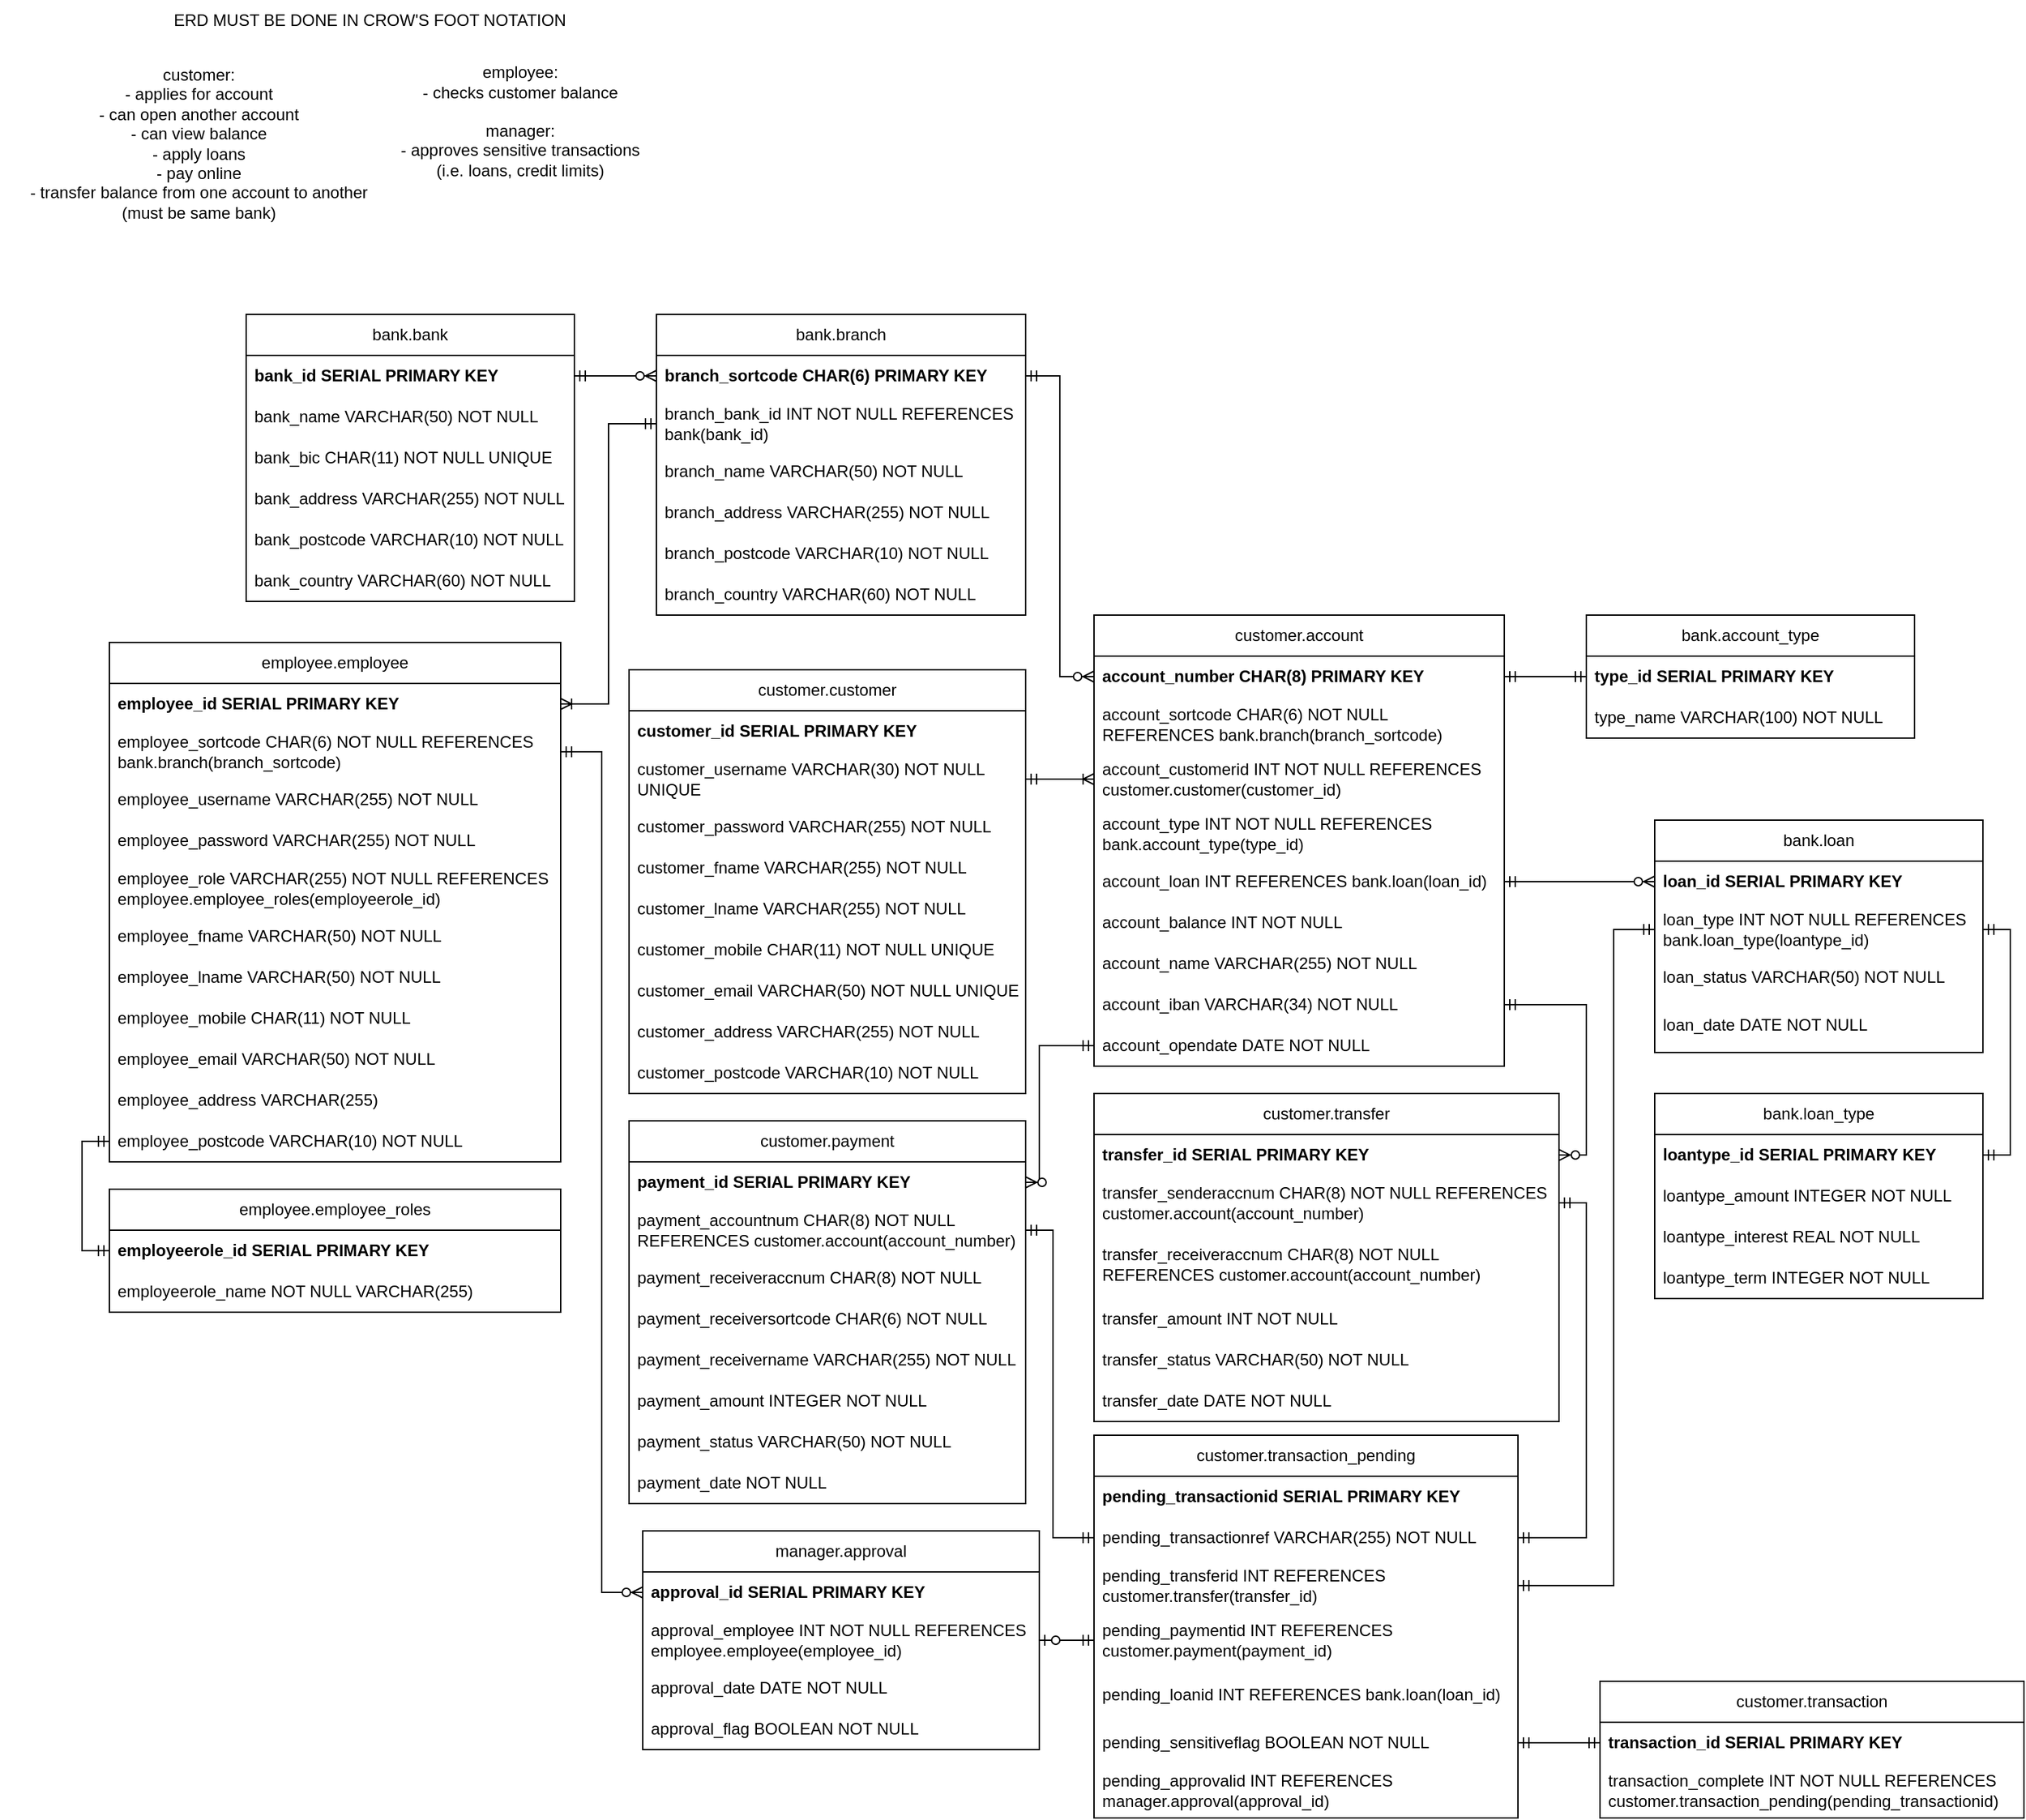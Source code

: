 <mxfile version="20.8.9" type="device"><diagram id="Oj3hPxWZJs3vTGlbXbJK" name="Page-1"><mxGraphModel dx="4198" dy="1476" grid="1" gridSize="10" guides="1" tooltips="1" connect="1" arrows="1" fold="1" page="1" pageScale="1" pageWidth="850" pageHeight="1100" math="0" shadow="0"><root><mxCell id="0"/><mxCell id="1" parent="0"/><mxCell id="ecdamw1qYWnPbSWPvtGx-1" value="&lt;div&gt;customer:&lt;/div&gt;&lt;div&gt;- applies for account&lt;/div&gt;&lt;div&gt;- can open another account&lt;/div&gt;&lt;div&gt;- can view balance&lt;/div&gt;&lt;div&gt;- apply loans&lt;/div&gt;&lt;div&gt;- pay online&lt;/div&gt;&lt;div&gt;- transfer balance from one account to another &lt;br&gt;&lt;/div&gt;&lt;div&gt;(must be same bank)&lt;/div&gt;" style="text;html=1;align=center;verticalAlign=middle;resizable=0;points=[];autosize=1;strokeColor=none;fillColor=none;" parent="1" vertex="1"><mxGeometry x="-100" y="250" width="250" height="130" as="geometry"/></mxCell><mxCell id="ecdamw1qYWnPbSWPvtGx-3" value="&lt;div&gt;employee:&lt;/div&gt;&lt;div&gt;- checks customer balance&lt;/div&gt;" style="text;html=1;align=center;verticalAlign=middle;resizable=0;points=[];autosize=1;strokeColor=none;fillColor=none;" parent="1" vertex="1"><mxGeometry x="185" y="250" width="150" height="40" as="geometry"/></mxCell><mxCell id="ecdamw1qYWnPbSWPvtGx-4" value="&lt;div&gt;manager:&lt;/div&gt;&lt;div&gt;- approves sensitive transactions&lt;/div&gt;&lt;div&gt;(i.e. loans, credit limits)&lt;/div&gt;" style="text;html=1;align=center;verticalAlign=middle;resizable=0;points=[];autosize=1;strokeColor=none;fillColor=none;" parent="1" vertex="1"><mxGeometry x="170" y="290" width="180" height="60" as="geometry"/></mxCell><mxCell id="9mzBooM7btwcf6iDhHA1-5" value="&lt;div&gt;ERD MUST BE DONE IN CROW'S FOOT NOTATION&lt;/div&gt;" style="text;html=1;align=center;verticalAlign=middle;resizable=0;points=[];autosize=1;strokeColor=none;fillColor=none;" parent="1" vertex="1"><mxGeometry y="210" width="300" height="30" as="geometry"/></mxCell><mxCell id="9mzBooM7btwcf6iDhHA1-11" value="customer.customer" style="swimlane;fontStyle=0;childLayout=stackLayout;horizontal=1;startSize=30;horizontalStack=0;resizeParent=1;resizeParentMax=0;resizeLast=0;collapsible=1;marginBottom=0;whiteSpace=wrap;html=1;" parent="1" vertex="1"><mxGeometry x="340" y="700" width="290" height="310" as="geometry"/></mxCell><mxCell id="9mzBooM7btwcf6iDhHA1-26" value="customer_id SERIAL PRIMARY KEY" style="text;strokeColor=none;fillColor=none;align=left;verticalAlign=middle;spacingLeft=4;spacingRight=4;overflow=hidden;points=[[0,0.5],[1,0.5]];portConstraint=eastwest;rotatable=0;whiteSpace=wrap;html=1;fontStyle=1" parent="9mzBooM7btwcf6iDhHA1-11" vertex="1"><mxGeometry y="30" width="290" height="30" as="geometry"/></mxCell><mxCell id="9mzBooM7btwcf6iDhHA1-105" value="customer_username VARCHAR(30) NOT NULL UNIQUE" style="text;strokeColor=none;fillColor=none;align=left;verticalAlign=middle;spacingLeft=4;spacingRight=4;overflow=hidden;points=[[0,0.5],[1,0.5]];portConstraint=eastwest;rotatable=0;whiteSpace=wrap;html=1;" parent="9mzBooM7btwcf6iDhHA1-11" vertex="1"><mxGeometry y="60" width="290" height="40" as="geometry"/></mxCell><mxCell id="9mzBooM7btwcf6iDhHA1-106" value="customer_password VARCHAR(255) NOT NULL" style="text;strokeColor=none;fillColor=none;align=left;verticalAlign=middle;spacingLeft=4;spacingRight=4;overflow=hidden;points=[[0,0.5],[1,0.5]];portConstraint=eastwest;rotatable=0;whiteSpace=wrap;html=1;" parent="9mzBooM7btwcf6iDhHA1-11" vertex="1"><mxGeometry y="100" width="290" height="30" as="geometry"/></mxCell><mxCell id="9mzBooM7btwcf6iDhHA1-14" value="customer_fname VARCHAR(255) NOT NULL" style="text;strokeColor=none;fillColor=none;align=left;verticalAlign=middle;spacingLeft=4;spacingRight=4;overflow=hidden;points=[[0,0.5],[1,0.5]];portConstraint=eastwest;rotatable=0;whiteSpace=wrap;html=1;" parent="9mzBooM7btwcf6iDhHA1-11" vertex="1"><mxGeometry y="130" width="290" height="30" as="geometry"/></mxCell><mxCell id="9mzBooM7btwcf6iDhHA1-15" value="customer_lname VARCHAR(255) NOT NULL" style="text;strokeColor=none;fillColor=none;align=left;verticalAlign=middle;spacingLeft=4;spacingRight=4;overflow=hidden;points=[[0,0.5],[1,0.5]];portConstraint=eastwest;rotatable=0;whiteSpace=wrap;html=1;" parent="9mzBooM7btwcf6iDhHA1-11" vertex="1"><mxGeometry y="160" width="290" height="30" as="geometry"/></mxCell><mxCell id="9mzBooM7btwcf6iDhHA1-59" value="customer_mobile CHAR(11) NOT NULL UNIQUE" style="text;strokeColor=none;fillColor=none;align=left;verticalAlign=middle;spacingLeft=4;spacingRight=4;overflow=hidden;points=[[0,0.5],[1,0.5]];portConstraint=eastwest;rotatable=0;whiteSpace=wrap;html=1;" parent="9mzBooM7btwcf6iDhHA1-11" vertex="1"><mxGeometry y="190" width="290" height="30" as="geometry"/></mxCell><mxCell id="9mzBooM7btwcf6iDhHA1-60" value="customer_email VARCHAR(50) NOT NULL UNIQUE" style="text;strokeColor=none;fillColor=none;align=left;verticalAlign=middle;spacingLeft=4;spacingRight=4;overflow=hidden;points=[[0,0.5],[1,0.5]];portConstraint=eastwest;rotatable=0;whiteSpace=wrap;html=1;" parent="9mzBooM7btwcf6iDhHA1-11" vertex="1"><mxGeometry y="220" width="290" height="30" as="geometry"/></mxCell><mxCell id="9mzBooM7btwcf6iDhHA1-108" value="customer_address VARCHAR(255) NOT NULL" style="text;strokeColor=none;fillColor=none;align=left;verticalAlign=middle;spacingLeft=4;spacingRight=4;overflow=hidden;points=[[0,0.5],[1,0.5]];portConstraint=eastwest;rotatable=0;whiteSpace=wrap;html=1;" parent="9mzBooM7btwcf6iDhHA1-11" vertex="1"><mxGeometry y="250" width="290" height="30" as="geometry"/></mxCell><mxCell id="9mzBooM7btwcf6iDhHA1-46" value="customer_postcode VARCHAR(10) NOT NULL" style="text;strokeColor=none;fillColor=none;align=left;verticalAlign=middle;spacingLeft=4;spacingRight=4;overflow=hidden;points=[[0,0.5],[1,0.5]];portConstraint=eastwest;rotatable=0;whiteSpace=wrap;html=1;" parent="9mzBooM7btwcf6iDhHA1-11" vertex="1"><mxGeometry y="280" width="290" height="30" as="geometry"/></mxCell><mxCell id="9mzBooM7btwcf6iDhHA1-19" value="customer.account" style="swimlane;fontStyle=0;childLayout=stackLayout;horizontal=1;startSize=30;horizontalStack=0;resizeParent=1;resizeParentMax=0;resizeLast=0;collapsible=1;marginBottom=0;whiteSpace=wrap;html=1;" parent="1" vertex="1"><mxGeometry x="680" y="660" width="300" height="330" as="geometry"/></mxCell><mxCell id="9mzBooM7btwcf6iDhHA1-20" value="account_number CHAR(8) PRIMARY KEY" style="text;strokeColor=none;fillColor=none;align=left;verticalAlign=middle;spacingLeft=4;spacingRight=4;overflow=hidden;points=[[0,0.5],[1,0.5]];portConstraint=eastwest;rotatable=0;whiteSpace=wrap;html=1;fontStyle=1" parent="9mzBooM7btwcf6iDhHA1-19" vertex="1"><mxGeometry y="30" width="300" height="30" as="geometry"/></mxCell><mxCell id="9mzBooM7btwcf6iDhHA1-41" value="account_sortcode CHAR(6) NOT NULL REFERENCES bank.branch(branch_sortcode)" style="text;strokeColor=none;fillColor=none;align=left;verticalAlign=middle;spacingLeft=4;spacingRight=4;overflow=hidden;points=[[0,0.5],[1,0.5]];portConstraint=eastwest;rotatable=0;whiteSpace=wrap;html=1;" parent="9mzBooM7btwcf6iDhHA1-19" vertex="1"><mxGeometry y="60" width="300" height="40" as="geometry"/></mxCell><mxCell id="9mzBooM7btwcf6iDhHA1-21" value="account_customerid INT NOT NULL REFERENCES customer.customer(customer_id)" style="text;strokeColor=none;fillColor=none;align=left;verticalAlign=middle;spacingLeft=4;spacingRight=4;overflow=hidden;points=[[0,0.5],[1,0.5]];portConstraint=eastwest;rotatable=0;whiteSpace=wrap;html=1;" parent="9mzBooM7btwcf6iDhHA1-19" vertex="1"><mxGeometry y="100" width="300" height="40" as="geometry"/></mxCell><mxCell id="9mzBooM7btwcf6iDhHA1-28" value="account_type INT NOT NULL REFERENCES bank.account_type(type_id)" style="text;strokeColor=none;fillColor=none;align=left;verticalAlign=middle;spacingLeft=4;spacingRight=4;overflow=hidden;points=[[0,0.5],[1,0.5]];portConstraint=eastwest;rotatable=0;whiteSpace=wrap;html=1;" parent="9mzBooM7btwcf6iDhHA1-19" vertex="1"><mxGeometry y="140" width="300" height="40" as="geometry"/></mxCell><mxCell id="MuwLvPAhg__VrW6hDcEE-11" value="account_loan INT REFERENCES bank.loan(loan_id)" style="text;strokeColor=none;fillColor=none;align=left;verticalAlign=middle;spacingLeft=4;spacingRight=4;overflow=hidden;points=[[0,0.5],[1,0.5]];portConstraint=eastwest;rotatable=0;whiteSpace=wrap;html=1;" parent="9mzBooM7btwcf6iDhHA1-19" vertex="1"><mxGeometry y="180" width="300" height="30" as="geometry"/></mxCell><mxCell id="9mzBooM7btwcf6iDhHA1-22" value="account_balance INT NOT NULL" style="text;strokeColor=none;fillColor=none;align=left;verticalAlign=middle;spacingLeft=4;spacingRight=4;overflow=hidden;points=[[0,0.5],[1,0.5]];portConstraint=eastwest;rotatable=0;whiteSpace=wrap;html=1;" parent="9mzBooM7btwcf6iDhHA1-19" vertex="1"><mxGeometry y="210" width="300" height="30" as="geometry"/></mxCell><mxCell id="9mzBooM7btwcf6iDhHA1-27" value="account_name VARCHAR(255) NOT NULL" style="text;strokeColor=none;fillColor=none;align=left;verticalAlign=middle;spacingLeft=4;spacingRight=4;overflow=hidden;points=[[0,0.5],[1,0.5]];portConstraint=eastwest;rotatable=0;whiteSpace=wrap;html=1;" parent="9mzBooM7btwcf6iDhHA1-19" vertex="1"><mxGeometry y="240" width="300" height="30" as="geometry"/></mxCell><mxCell id="9mzBooM7btwcf6iDhHA1-39" value="account_iban VARCHAR(34) NOT NULL" style="text;strokeColor=none;fillColor=none;align=left;verticalAlign=middle;spacingLeft=4;spacingRight=4;overflow=hidden;points=[[0,0.5],[1,0.5]];portConstraint=eastwest;rotatable=0;whiteSpace=wrap;html=1;" parent="9mzBooM7btwcf6iDhHA1-19" vertex="1"><mxGeometry y="270" width="300" height="30" as="geometry"/></mxCell><mxCell id="9mzBooM7btwcf6iDhHA1-85" value="account_opendate DATE NOT NULL" style="text;strokeColor=none;fillColor=none;align=left;verticalAlign=middle;spacingLeft=4;spacingRight=4;overflow=hidden;points=[[0,0.5],[1,0.5]];portConstraint=eastwest;rotatable=0;whiteSpace=wrap;html=1;" parent="9mzBooM7btwcf6iDhHA1-19" vertex="1"><mxGeometry y="300" width="300" height="30" as="geometry"/></mxCell><mxCell id="9mzBooM7btwcf6iDhHA1-33" value="bank.loan_type" style="swimlane;fontStyle=0;childLayout=stackLayout;horizontal=1;startSize=30;horizontalStack=0;resizeParent=1;resizeParentMax=0;resizeLast=0;collapsible=1;marginBottom=0;whiteSpace=wrap;html=1;" parent="1" vertex="1"><mxGeometry x="1090" y="1010" width="240" height="150" as="geometry"/></mxCell><mxCell id="9mzBooM7btwcf6iDhHA1-34" value="&lt;b&gt;loantype_id SERIAL PRIMARY KEY&lt;br&gt;&lt;/b&gt;" style="text;strokeColor=none;fillColor=none;align=left;verticalAlign=middle;spacingLeft=4;spacingRight=4;overflow=hidden;points=[[0,0.5],[1,0.5]];portConstraint=eastwest;rotatable=0;whiteSpace=wrap;html=1;" parent="9mzBooM7btwcf6iDhHA1-33" vertex="1"><mxGeometry y="30" width="240" height="30" as="geometry"/></mxCell><mxCell id="9mzBooM7btwcf6iDhHA1-36" value="loantype_amount INTEGER NOT NULL" style="text;strokeColor=none;fillColor=none;align=left;verticalAlign=middle;spacingLeft=4;spacingRight=4;overflow=hidden;points=[[0,0.5],[1,0.5]];portConstraint=eastwest;rotatable=0;whiteSpace=wrap;html=1;" parent="9mzBooM7btwcf6iDhHA1-33" vertex="1"><mxGeometry y="60" width="240" height="30" as="geometry"/></mxCell><mxCell id="9mzBooM7btwcf6iDhHA1-37" value="loantype_interest REAL NOT NULL" style="text;strokeColor=none;fillColor=none;align=left;verticalAlign=middle;spacingLeft=4;spacingRight=4;overflow=hidden;points=[[0,0.5],[1,0.5]];portConstraint=eastwest;rotatable=0;whiteSpace=wrap;html=1;" parent="9mzBooM7btwcf6iDhHA1-33" vertex="1"><mxGeometry y="90" width="240" height="30" as="geometry"/></mxCell><mxCell id="9mzBooM7btwcf6iDhHA1-48" value="loantype_term INTEGER NOT NULL" style="text;strokeColor=none;fillColor=none;align=left;verticalAlign=middle;spacingLeft=4;spacingRight=4;overflow=hidden;points=[[0,0.5],[1,0.5]];portConstraint=eastwest;rotatable=0;whiteSpace=wrap;html=1;" parent="9mzBooM7btwcf6iDhHA1-33" vertex="1"><mxGeometry y="120" width="240" height="30" as="geometry"/></mxCell><mxCell id="9mzBooM7btwcf6iDhHA1-52" value="bank.branch" style="swimlane;fontStyle=0;childLayout=stackLayout;horizontal=1;startSize=30;horizontalStack=0;resizeParent=1;resizeParentMax=0;resizeLast=0;collapsible=1;marginBottom=0;whiteSpace=wrap;html=1;" parent="1" vertex="1"><mxGeometry x="360" y="440" width="270" height="220" as="geometry"/></mxCell><mxCell id="9mzBooM7btwcf6iDhHA1-56" value="branch_sortcode CHAR(6) PRIMARY KEY" style="text;strokeColor=none;fillColor=none;align=left;verticalAlign=middle;spacingLeft=4;spacingRight=4;overflow=hidden;points=[[0,0.5],[1,0.5]];portConstraint=eastwest;rotatable=0;whiteSpace=wrap;html=1;fontStyle=1" parent="9mzBooM7btwcf6iDhHA1-52" vertex="1"><mxGeometry y="30" width="270" height="30" as="geometry"/></mxCell><mxCell id="9mzBooM7btwcf6iDhHA1-67" value="branch_bank_id INT NOT NULL REFERENCES bank(bank_id)" style="text;strokeColor=none;fillColor=none;align=left;verticalAlign=middle;spacingLeft=4;spacingRight=4;overflow=hidden;points=[[0,0.5],[1,0.5]];portConstraint=eastwest;rotatable=0;whiteSpace=wrap;html=1;" parent="9mzBooM7btwcf6iDhHA1-52" vertex="1"><mxGeometry y="60" width="270" height="40" as="geometry"/></mxCell><mxCell id="9mzBooM7btwcf6iDhHA1-65" value="branch_name VARCHAR(50) NOT NULL" style="text;strokeColor=none;fillColor=none;align=left;verticalAlign=middle;spacingLeft=4;spacingRight=4;overflow=hidden;points=[[0,0.5],[1,0.5]];portConstraint=eastwest;rotatable=0;whiteSpace=wrap;html=1;" parent="9mzBooM7btwcf6iDhHA1-52" vertex="1"><mxGeometry y="100" width="270" height="30" as="geometry"/></mxCell><mxCell id="9mzBooM7btwcf6iDhHA1-54" value="branch_address VARCHAR(255) NOT NULL" style="text;strokeColor=none;fillColor=none;align=left;verticalAlign=middle;spacingLeft=4;spacingRight=4;overflow=hidden;points=[[0,0.5],[1,0.5]];portConstraint=eastwest;rotatable=0;whiteSpace=wrap;html=1;" parent="9mzBooM7btwcf6iDhHA1-52" vertex="1"><mxGeometry y="130" width="270" height="30" as="geometry"/></mxCell><mxCell id="9mzBooM7btwcf6iDhHA1-58" value="branch_postcode VARCHAR(10) NOT NULL" style="text;strokeColor=none;fillColor=none;align=left;verticalAlign=middle;spacingLeft=4;spacingRight=4;overflow=hidden;points=[[0,0.5],[1,0.5]];portConstraint=eastwest;rotatable=0;whiteSpace=wrap;html=1;" parent="9mzBooM7btwcf6iDhHA1-52" vertex="1"><mxGeometry y="160" width="270" height="30" as="geometry"/></mxCell><mxCell id="9mzBooM7btwcf6iDhHA1-55" value="branch_country VARCHAR(60) NOT NULL" style="text;strokeColor=none;fillColor=none;align=left;verticalAlign=middle;spacingLeft=4;spacingRight=4;overflow=hidden;points=[[0,0.5],[1,0.5]];portConstraint=eastwest;rotatable=0;whiteSpace=wrap;html=1;" parent="9mzBooM7btwcf6iDhHA1-52" vertex="1"><mxGeometry y="190" width="270" height="30" as="geometry"/></mxCell><mxCell id="9mzBooM7btwcf6iDhHA1-61" value="bank.bank" style="swimlane;fontStyle=0;childLayout=stackLayout;horizontal=1;startSize=30;horizontalStack=0;resizeParent=1;resizeParentMax=0;resizeLast=0;collapsible=1;marginBottom=0;whiteSpace=wrap;html=1;" parent="1" vertex="1"><mxGeometry x="60" y="440" width="240" height="210" as="geometry"/></mxCell><mxCell id="9mzBooM7btwcf6iDhHA1-66" value="bank_id SERIAL PRIMARY KEY" style="text;strokeColor=none;fillColor=none;align=left;verticalAlign=middle;spacingLeft=4;spacingRight=4;overflow=hidden;points=[[0,0.5],[1,0.5]];portConstraint=eastwest;rotatable=0;whiteSpace=wrap;html=1;fontStyle=1" parent="9mzBooM7btwcf6iDhHA1-61" vertex="1"><mxGeometry y="30" width="240" height="30" as="geometry"/></mxCell><mxCell id="9mzBooM7btwcf6iDhHA1-62" value="bank_name VARCHAR(50) NOT NULL" style="text;strokeColor=none;fillColor=none;align=left;verticalAlign=middle;spacingLeft=4;spacingRight=4;overflow=hidden;points=[[0,0.5],[1,0.5]];portConstraint=eastwest;rotatable=0;whiteSpace=wrap;html=1;" parent="9mzBooM7btwcf6iDhHA1-61" vertex="1"><mxGeometry y="60" width="240" height="30" as="geometry"/></mxCell><mxCell id="9mzBooM7btwcf6iDhHA1-63" value="bank_bic CHAR(11) NOT NULL UNIQUE" style="text;strokeColor=none;fillColor=none;align=left;verticalAlign=middle;spacingLeft=4;spacingRight=4;overflow=hidden;points=[[0,0.5],[1,0.5]];portConstraint=eastwest;rotatable=0;whiteSpace=wrap;html=1;" parent="9mzBooM7btwcf6iDhHA1-61" vertex="1"><mxGeometry y="90" width="240" height="30" as="geometry"/></mxCell><mxCell id="9mzBooM7btwcf6iDhHA1-72" value="bank_address VARCHAR(255) NOT NULL" style="text;strokeColor=none;fillColor=none;align=left;verticalAlign=middle;spacingLeft=4;spacingRight=4;overflow=hidden;points=[[0,0.5],[1,0.5]];portConstraint=eastwest;rotatable=0;whiteSpace=wrap;html=1;" parent="9mzBooM7btwcf6iDhHA1-61" vertex="1"><mxGeometry y="120" width="240" height="30" as="geometry"/></mxCell><mxCell id="9mzBooM7btwcf6iDhHA1-73" value="bank_postcode VARCHAR(10) NOT NULL" style="text;strokeColor=none;fillColor=none;align=left;verticalAlign=middle;spacingLeft=4;spacingRight=4;overflow=hidden;points=[[0,0.5],[1,0.5]];portConstraint=eastwest;rotatable=0;whiteSpace=wrap;html=1;" parent="9mzBooM7btwcf6iDhHA1-61" vertex="1"><mxGeometry y="150" width="240" height="30" as="geometry"/></mxCell><mxCell id="9mzBooM7btwcf6iDhHA1-74" value="bank_country VARCHAR(60) NOT NULL" style="text;strokeColor=none;fillColor=none;align=left;verticalAlign=middle;spacingLeft=4;spacingRight=4;overflow=hidden;points=[[0,0.5],[1,0.5]];portConstraint=eastwest;rotatable=0;whiteSpace=wrap;html=1;" parent="9mzBooM7btwcf6iDhHA1-61" vertex="1"><mxGeometry y="180" width="240" height="30" as="geometry"/></mxCell><mxCell id="9mzBooM7btwcf6iDhHA1-68" value="" style="edgeStyle=entityRelationEdgeStyle;fontSize=12;html=1;endArrow=ERzeroToMany;startArrow=ERmandOne;rounded=0;exitX=1;exitY=0.5;exitDx=0;exitDy=0;entryX=0;entryY=0.5;entryDx=0;entryDy=0;" parent="1" source="9mzBooM7btwcf6iDhHA1-66" target="9mzBooM7btwcf6iDhHA1-56" edge="1"><mxGeometry width="100" height="100" relative="1" as="geometry"><mxPoint x="240" y="500" as="sourcePoint"/><mxPoint x="340" y="400" as="targetPoint"/></mxGeometry></mxCell><mxCell id="9mzBooM7btwcf6iDhHA1-71" value="" style="edgeStyle=elbowEdgeStyle;fontSize=12;html=1;endArrow=ERoneToMany;startArrow=ERmandOne;rounded=0;exitX=1;exitY=0.5;exitDx=0;exitDy=0;entryX=0;entryY=0.5;entryDx=0;entryDy=0;" parent="1" source="9mzBooM7btwcf6iDhHA1-105" target="9mzBooM7btwcf6iDhHA1-21" edge="1"><mxGeometry width="100" height="100" relative="1" as="geometry"><mxPoint x="560" y="820" as="sourcePoint"/><mxPoint x="660" y="765" as="targetPoint"/></mxGeometry></mxCell><mxCell id="9mzBooM7btwcf6iDhHA1-79" value="" style="edgeStyle=elbowEdgeStyle;fontSize=12;html=1;endArrow=ERzeroToMany;startArrow=ERmandOne;rounded=0;exitX=1;exitY=0.5;exitDx=0;exitDy=0;entryX=0;entryY=0.5;entryDx=0;entryDy=0;" parent="1" source="9mzBooM7btwcf6iDhHA1-56" target="9mzBooM7btwcf6iDhHA1-20" edge="1"><mxGeometry width="100" height="100" relative="1" as="geometry"><mxPoint x="680" y="560" as="sourcePoint"/><mxPoint x="780" y="460" as="targetPoint"/></mxGeometry></mxCell><mxCell id="9mzBooM7btwcf6iDhHA1-80" value="bank.account_type" style="swimlane;fontStyle=0;childLayout=stackLayout;horizontal=1;startSize=30;horizontalStack=0;resizeParent=1;resizeParentMax=0;resizeLast=0;collapsible=1;marginBottom=0;whiteSpace=wrap;html=1;" parent="1" vertex="1"><mxGeometry x="1040" y="660" width="240" height="90" as="geometry"/></mxCell><mxCell id="9mzBooM7btwcf6iDhHA1-81" value="&lt;b&gt;type_id SERIAL PRIMARY KEY&lt;br&gt;&lt;/b&gt;" style="text;strokeColor=none;fillColor=none;align=left;verticalAlign=middle;spacingLeft=4;spacingRight=4;overflow=hidden;points=[[0,0.5],[1,0.5]];portConstraint=eastwest;rotatable=0;whiteSpace=wrap;html=1;" parent="9mzBooM7btwcf6iDhHA1-80" vertex="1"><mxGeometry y="30" width="240" height="30" as="geometry"/></mxCell><mxCell id="9mzBooM7btwcf6iDhHA1-82" value="type_name VARCHAR(100) NOT NULL" style="text;strokeColor=none;fillColor=none;align=left;verticalAlign=middle;spacingLeft=4;spacingRight=4;overflow=hidden;points=[[0,0.5],[1,0.5]];portConstraint=eastwest;rotatable=0;whiteSpace=wrap;html=1;" parent="9mzBooM7btwcf6iDhHA1-80" vertex="1"><mxGeometry y="60" width="240" height="30" as="geometry"/></mxCell><mxCell id="9mzBooM7btwcf6iDhHA1-86" value="employee.employee" style="swimlane;fontStyle=0;childLayout=stackLayout;horizontal=1;startSize=30;horizontalStack=0;resizeParent=1;resizeParentMax=0;resizeLast=0;collapsible=1;marginBottom=0;whiteSpace=wrap;html=1;" parent="1" vertex="1"><mxGeometry x="-40" y="680" width="330" height="380" as="geometry"/></mxCell><mxCell id="9mzBooM7btwcf6iDhHA1-87" value="employee_id SERIAL PRIMARY KEY" style="text;strokeColor=none;fillColor=none;align=left;verticalAlign=middle;spacingLeft=4;spacingRight=4;overflow=hidden;points=[[0,0.5],[1,0.5]];portConstraint=eastwest;rotatable=0;whiteSpace=wrap;html=1;fontStyle=1" parent="9mzBooM7btwcf6iDhHA1-86" vertex="1"><mxGeometry y="30" width="330" height="30" as="geometry"/></mxCell><mxCell id="9mzBooM7btwcf6iDhHA1-88" value="employee_sortcode CHAR(6) NOT NULL REFERENCES bank.branch(branch_sortcode)" style="text;strokeColor=none;fillColor=none;align=left;verticalAlign=middle;spacingLeft=4;spacingRight=4;overflow=hidden;points=[[0,0.5],[1,0.5]];portConstraint=eastwest;rotatable=0;whiteSpace=wrap;html=1;" parent="9mzBooM7btwcf6iDhHA1-86" vertex="1"><mxGeometry y="60" width="330" height="40" as="geometry"/></mxCell><mxCell id="9mzBooM7btwcf6iDhHA1-89" value="employee_username VARCHAR(255) NOT NULL" style="text;strokeColor=none;fillColor=none;align=left;verticalAlign=middle;spacingLeft=4;spacingRight=4;overflow=hidden;points=[[0,0.5],[1,0.5]];portConstraint=eastwest;rotatable=0;whiteSpace=wrap;html=1;" parent="9mzBooM7btwcf6iDhHA1-86" vertex="1"><mxGeometry y="100" width="330" height="30" as="geometry"/></mxCell><mxCell id="9mzBooM7btwcf6iDhHA1-91" value="employee_password VARCHAR(255) NOT NULL" style="text;strokeColor=none;fillColor=none;align=left;verticalAlign=middle;spacingLeft=4;spacingRight=4;overflow=hidden;points=[[0,0.5],[1,0.5]];portConstraint=eastwest;rotatable=0;whiteSpace=wrap;html=1;" parent="9mzBooM7btwcf6iDhHA1-86" vertex="1"><mxGeometry y="130" width="330" height="30" as="geometry"/></mxCell><mxCell id="9mzBooM7btwcf6iDhHA1-92" value="employee_role VARCHAR(255) NOT NULL REFERENCES employee.employee_roles(employeerole_id)" style="text;strokeColor=none;fillColor=none;align=left;verticalAlign=middle;spacingLeft=4;spacingRight=4;overflow=hidden;points=[[0,0.5],[1,0.5]];portConstraint=eastwest;rotatable=0;whiteSpace=wrap;html=1;" parent="9mzBooM7btwcf6iDhHA1-86" vertex="1"><mxGeometry y="160" width="330" height="40" as="geometry"/></mxCell><mxCell id="9mzBooM7btwcf6iDhHA1-109" value="employee_fname VARCHAR(50) NOT NULL" style="text;strokeColor=none;fillColor=none;align=left;verticalAlign=middle;spacingLeft=4;spacingRight=4;overflow=hidden;points=[[0,0.5],[1,0.5]];portConstraint=eastwest;rotatable=0;whiteSpace=wrap;html=1;" parent="9mzBooM7btwcf6iDhHA1-86" vertex="1"><mxGeometry y="200" width="330" height="30" as="geometry"/></mxCell><mxCell id="9mzBooM7btwcf6iDhHA1-110" value="employee_lname VARCHAR(50) NOT NULL" style="text;strokeColor=none;fillColor=none;align=left;verticalAlign=middle;spacingLeft=4;spacingRight=4;overflow=hidden;points=[[0,0.5],[1,0.5]];portConstraint=eastwest;rotatable=0;whiteSpace=wrap;html=1;" parent="9mzBooM7btwcf6iDhHA1-86" vertex="1"><mxGeometry y="230" width="330" height="30" as="geometry"/></mxCell><mxCell id="9mzBooM7btwcf6iDhHA1-111" value="employee_mobile CHAR(11) NOT NULL" style="text;strokeColor=none;fillColor=none;align=left;verticalAlign=middle;spacingLeft=4;spacingRight=4;overflow=hidden;points=[[0,0.5],[1,0.5]];portConstraint=eastwest;rotatable=0;whiteSpace=wrap;html=1;" parent="9mzBooM7btwcf6iDhHA1-86" vertex="1"><mxGeometry y="260" width="330" height="30" as="geometry"/></mxCell><mxCell id="9mzBooM7btwcf6iDhHA1-112" value="employee_email VARCHAR(50) NOT NULL" style="text;strokeColor=none;fillColor=none;align=left;verticalAlign=middle;spacingLeft=4;spacingRight=4;overflow=hidden;points=[[0,0.5],[1,0.5]];portConstraint=eastwest;rotatable=0;whiteSpace=wrap;html=1;" parent="9mzBooM7btwcf6iDhHA1-86" vertex="1"><mxGeometry y="290" width="330" height="30" as="geometry"/></mxCell><mxCell id="RdUtw6KFxyqTDACw0hlH-51" value="employee_address VARCHAR(255)" style="text;strokeColor=none;fillColor=none;align=left;verticalAlign=middle;spacingLeft=4;spacingRight=4;overflow=hidden;points=[[0,0.5],[1,0.5]];portConstraint=eastwest;rotatable=0;whiteSpace=wrap;html=1;" parent="9mzBooM7btwcf6iDhHA1-86" vertex="1"><mxGeometry y="320" width="330" height="30" as="geometry"/></mxCell><mxCell id="RdUtw6KFxyqTDACw0hlH-52" value="employee_postcode VARCHAR(10) NOT NULL" style="text;strokeColor=none;fillColor=none;align=left;verticalAlign=middle;spacingLeft=4;spacingRight=4;overflow=hidden;points=[[0,0.5],[1,0.5]];portConstraint=eastwest;rotatable=0;whiteSpace=wrap;html=1;" parent="9mzBooM7btwcf6iDhHA1-86" vertex="1"><mxGeometry y="350" width="330" height="30" as="geometry"/></mxCell><mxCell id="9mzBooM7btwcf6iDhHA1-93" value="" style="edgeStyle=elbowEdgeStyle;fontSize=12;html=1;endArrow=ERoneToMany;startArrow=ERmandOne;rounded=0;entryX=1;entryY=0.5;entryDx=0;entryDy=0;exitX=0;exitY=0.5;exitDx=0;exitDy=0;" parent="1" source="9mzBooM7btwcf6iDhHA1-67" target="9mzBooM7btwcf6iDhHA1-87" edge="1"><mxGeometry width="100" height="100" relative="1" as="geometry"><mxPoint x="480" y="320" as="sourcePoint"/><mxPoint x="580" y="220" as="targetPoint"/></mxGeometry></mxCell><mxCell id="9mzBooM7btwcf6iDhHA1-96" value="customer.transaction_pending" style="swimlane;fontStyle=0;childLayout=stackLayout;horizontal=1;startSize=30;horizontalStack=0;resizeParent=1;resizeParentMax=0;resizeLast=0;collapsible=1;marginBottom=0;whiteSpace=wrap;html=1;" parent="1" vertex="1"><mxGeometry x="680" y="1260" width="310" height="280" as="geometry"/></mxCell><mxCell id="9mzBooM7btwcf6iDhHA1-97" value="pending_transactionid SERIAL PRIMARY KEY" style="text;strokeColor=none;fillColor=none;align=left;verticalAlign=middle;spacingLeft=4;spacingRight=4;overflow=hidden;points=[[0,0.5],[1,0.5]];portConstraint=eastwest;rotatable=0;whiteSpace=wrap;html=1;fontStyle=1" parent="9mzBooM7btwcf6iDhHA1-96" vertex="1"><mxGeometry y="30" width="310" height="30" as="geometry"/></mxCell><mxCell id="RdUtw6KFxyqTDACw0hlH-17" value="pending_transactionref VARCHAR(255) NOT NULL" style="text;strokeColor=none;fillColor=none;align=left;verticalAlign=middle;spacingLeft=4;spacingRight=4;overflow=hidden;points=[[0,0.5],[1,0.5]];portConstraint=eastwest;rotatable=0;whiteSpace=wrap;html=1;" parent="9mzBooM7btwcf6iDhHA1-96" vertex="1"><mxGeometry y="60" width="310" height="30" as="geometry"/></mxCell><mxCell id="RdUtw6KFxyqTDACw0hlH-41" value="pending_transferid INT REFERENCES customer.transfer(transfer_id)" style="text;strokeColor=none;fillColor=none;align=left;verticalAlign=middle;spacingLeft=4;spacingRight=4;overflow=hidden;points=[[0,0.5],[1,0.5]];portConstraint=eastwest;rotatable=0;whiteSpace=wrap;html=1;" parent="9mzBooM7btwcf6iDhHA1-96" vertex="1"><mxGeometry y="90" width="310" height="40" as="geometry"/></mxCell><mxCell id="9mzBooM7btwcf6iDhHA1-99" value="pending_paymentid INT REFERENCES customer.payment(payment_id)" style="text;strokeColor=none;fillColor=none;align=left;verticalAlign=middle;spacingLeft=4;spacingRight=4;overflow=hidden;points=[[0,0.5],[1,0.5]];portConstraint=eastwest;rotatable=0;whiteSpace=wrap;html=1;" parent="9mzBooM7btwcf6iDhHA1-96" vertex="1"><mxGeometry y="130" width="310" height="40" as="geometry"/></mxCell><mxCell id="9mzBooM7btwcf6iDhHA1-107" value="pending_loanid INT REFERENCES bank.loan(loan_id)" style="text;strokeColor=none;fillColor=none;align=left;verticalAlign=middle;spacingLeft=4;spacingRight=4;overflow=hidden;points=[[0,0.5],[1,0.5]];portConstraint=eastwest;rotatable=0;whiteSpace=wrap;html=1;" parent="9mzBooM7btwcf6iDhHA1-96" vertex="1"><mxGeometry y="170" width="310" height="40" as="geometry"/></mxCell><mxCell id="9mzBooM7btwcf6iDhHA1-113" value="pending_sensitiveflag BOOLEAN NOT NULL" style="text;strokeColor=none;fillColor=none;align=left;verticalAlign=middle;spacingLeft=4;spacingRight=4;overflow=hidden;points=[[0,0.5],[1,0.5]];portConstraint=eastwest;rotatable=0;whiteSpace=wrap;html=1;" parent="9mzBooM7btwcf6iDhHA1-96" vertex="1"><mxGeometry y="210" width="310" height="30" as="geometry"/></mxCell><mxCell id="K1URMVTF-xwABRQLugnX-2" value="pending_approvalid INT REFERENCES manager.approval(approval_id)" style="text;strokeColor=none;fillColor=none;align=left;verticalAlign=middle;spacingLeft=4;spacingRight=4;overflow=hidden;points=[[0,0.5],[1,0.5]];portConstraint=eastwest;rotatable=0;whiteSpace=wrap;html=1;" parent="9mzBooM7btwcf6iDhHA1-96" vertex="1"><mxGeometry y="240" width="310" height="40" as="geometry"/></mxCell><mxCell id="9mzBooM7btwcf6iDhHA1-100" value="manager.approval" style="swimlane;fontStyle=0;childLayout=stackLayout;horizontal=1;startSize=30;horizontalStack=0;resizeParent=1;resizeParentMax=0;resizeLast=0;collapsible=1;marginBottom=0;whiteSpace=wrap;html=1;" parent="1" vertex="1"><mxGeometry x="350" y="1330" width="290" height="160" as="geometry"/></mxCell><mxCell id="9mzBooM7btwcf6iDhHA1-101" value="approval_id SERIAL PRIMARY KEY" style="text;strokeColor=none;fillColor=none;align=left;verticalAlign=middle;spacingLeft=4;spacingRight=4;overflow=hidden;points=[[0,0.5],[1,0.5]];portConstraint=eastwest;rotatable=0;whiteSpace=wrap;html=1;fontStyle=1" parent="9mzBooM7btwcf6iDhHA1-100" vertex="1"><mxGeometry y="30" width="290" height="30" as="geometry"/></mxCell><mxCell id="9mzBooM7btwcf6iDhHA1-102" value="approval_employee INT NOT NULL REFERENCES employee.employee(employee_id)" style="text;strokeColor=none;fillColor=none;align=left;verticalAlign=middle;spacingLeft=4;spacingRight=4;overflow=hidden;points=[[0,0.5],[1,0.5]];portConstraint=eastwest;rotatable=0;whiteSpace=wrap;html=1;" parent="9mzBooM7btwcf6iDhHA1-100" vertex="1"><mxGeometry y="60" width="290" height="40" as="geometry"/></mxCell><mxCell id="9mzBooM7btwcf6iDhHA1-103" value="approval_date DATE NOT NULL" style="text;strokeColor=none;fillColor=none;align=left;verticalAlign=middle;spacingLeft=4;spacingRight=4;overflow=hidden;points=[[0,0.5],[1,0.5]];portConstraint=eastwest;rotatable=0;whiteSpace=wrap;html=1;" parent="9mzBooM7btwcf6iDhHA1-100" vertex="1"><mxGeometry y="100" width="290" height="30" as="geometry"/></mxCell><mxCell id="9mzBooM7btwcf6iDhHA1-104" value="approval_flag BOOLEAN NOT NULL" style="text;strokeColor=none;fillColor=none;align=left;verticalAlign=middle;spacingLeft=4;spacingRight=4;overflow=hidden;points=[[0,0.5],[1,0.5]];portConstraint=eastwest;rotatable=0;whiteSpace=wrap;html=1;" parent="9mzBooM7btwcf6iDhHA1-100" vertex="1"><mxGeometry y="130" width="290" height="30" as="geometry"/></mxCell><mxCell id="9mzBooM7btwcf6iDhHA1-116" value="" style="edgeStyle=entityRelationEdgeStyle;fontSize=12;html=1;endArrow=ERmandOne;startArrow=ERmandOne;rounded=0;exitX=1;exitY=0.5;exitDx=0;exitDy=0;entryX=0;entryY=0.5;entryDx=0;entryDy=0;" parent="1" source="9mzBooM7btwcf6iDhHA1-20" target="9mzBooM7btwcf6iDhHA1-81" edge="1"><mxGeometry width="100" height="100" relative="1" as="geometry"><mxPoint x="930" y="630" as="sourcePoint"/><mxPoint x="1030" y="530" as="targetPoint"/></mxGeometry></mxCell><mxCell id="9mzBooM7btwcf6iDhHA1-118" value="" style="edgeStyle=elbowEdgeStyle;fontSize=12;html=1;endArrow=ERzeroToOne;startArrow=ERmandOne;rounded=0;exitX=0;exitY=0.5;exitDx=0;exitDy=0;entryX=1;entryY=0.5;entryDx=0;entryDy=0;" parent="1" source="9mzBooM7btwcf6iDhHA1-99" target="9mzBooM7btwcf6iDhHA1-102" edge="1"><mxGeometry width="100" height="100" relative="1" as="geometry"><mxPoint x="850" y="1210" as="sourcePoint"/><mxPoint x="950" y="1110" as="targetPoint"/></mxGeometry></mxCell><mxCell id="9mzBooM7btwcf6iDhHA1-119" value="" style="edgeStyle=elbowEdgeStyle;fontSize=12;html=1;endArrow=ERzeroToMany;startArrow=ERmandOne;rounded=0;exitX=1;exitY=0.5;exitDx=0;exitDy=0;entryX=0;entryY=0.5;entryDx=0;entryDy=0;" parent="1" source="9mzBooM7btwcf6iDhHA1-88" target="9mzBooM7btwcf6iDhHA1-101" edge="1"><mxGeometry width="100" height="100" relative="1" as="geometry"><mxPoint x="180" y="1160" as="sourcePoint"/><mxPoint x="280" y="1060" as="targetPoint"/></mxGeometry></mxCell><mxCell id="RdUtw6KFxyqTDACw0hlH-1" value="customer.transfer" style="swimlane;fontStyle=0;childLayout=stackLayout;horizontal=1;startSize=30;horizontalStack=0;resizeParent=1;resizeParentMax=0;resizeLast=0;collapsible=1;marginBottom=0;whiteSpace=wrap;html=1;" parent="1" vertex="1"><mxGeometry x="680" y="1010" width="340" height="240" as="geometry"/></mxCell><mxCell id="RdUtw6KFxyqTDACw0hlH-2" value="&lt;b&gt;transfer_id SERIAL PRIMARY KEY&lt;br&gt;&lt;/b&gt;" style="text;strokeColor=none;fillColor=none;align=left;verticalAlign=middle;spacingLeft=4;spacingRight=4;overflow=hidden;points=[[0,0.5],[1,0.5]];portConstraint=eastwest;rotatable=0;whiteSpace=wrap;html=1;" parent="RdUtw6KFxyqTDACw0hlH-1" vertex="1"><mxGeometry y="30" width="340" height="30" as="geometry"/></mxCell><mxCell id="RdUtw6KFxyqTDACw0hlH-3" value="transfer_senderaccnum CHAR(8) NOT NULL REFERENCES customer.account(account_number)" style="text;strokeColor=none;fillColor=none;align=left;verticalAlign=middle;spacingLeft=4;spacingRight=4;overflow=hidden;points=[[0,0.5],[1,0.5]];portConstraint=eastwest;rotatable=0;whiteSpace=wrap;html=1;" parent="RdUtw6KFxyqTDACw0hlH-1" vertex="1"><mxGeometry y="60" width="340" height="40" as="geometry"/></mxCell><mxCell id="RdUtw6KFxyqTDACw0hlH-4" value="transfer_receiveraccnum CHAR(8) NOT NULL REFERENCES customer.account(account_number)" style="text;strokeColor=none;fillColor=none;align=left;verticalAlign=middle;spacingLeft=4;spacingRight=4;overflow=hidden;points=[[0,0.5],[1,0.5]];portConstraint=eastwest;rotatable=0;whiteSpace=wrap;html=1;" parent="RdUtw6KFxyqTDACw0hlH-1" vertex="1"><mxGeometry y="100" width="340" height="50" as="geometry"/></mxCell><mxCell id="RdUtw6KFxyqTDACw0hlH-5" value="transfer_amount INT NOT NULL" style="text;strokeColor=none;fillColor=none;align=left;verticalAlign=middle;spacingLeft=4;spacingRight=4;overflow=hidden;points=[[0,0.5],[1,0.5]];portConstraint=eastwest;rotatable=0;whiteSpace=wrap;html=1;" parent="RdUtw6KFxyqTDACw0hlH-1" vertex="1"><mxGeometry y="150" width="340" height="30" as="geometry"/></mxCell><mxCell id="MuwLvPAhg__VrW6hDcEE-14" value="transfer_status VARCHAR(50) NOT NULL " style="text;strokeColor=none;fillColor=none;align=left;verticalAlign=middle;spacingLeft=4;spacingRight=4;overflow=hidden;points=[[0,0.5],[1,0.5]];portConstraint=eastwest;rotatable=0;whiteSpace=wrap;html=1;" parent="RdUtw6KFxyqTDACw0hlH-1" vertex="1"><mxGeometry y="180" width="340" height="30" as="geometry"/></mxCell><mxCell id="RdUtw6KFxyqTDACw0hlH-6" value="transfer_date DATE NOT NULL" style="text;strokeColor=none;fillColor=none;align=left;verticalAlign=middle;spacingLeft=4;spacingRight=4;overflow=hidden;points=[[0,0.5],[1,0.5]];portConstraint=eastwest;rotatable=0;whiteSpace=wrap;html=1;" parent="RdUtw6KFxyqTDACw0hlH-1" vertex="1"><mxGeometry y="210" width="340" height="30" as="geometry"/></mxCell><mxCell id="RdUtw6KFxyqTDACw0hlH-7" value="customer.payment" style="swimlane;fontStyle=0;childLayout=stackLayout;horizontal=1;startSize=30;horizontalStack=0;resizeParent=1;resizeParentMax=0;resizeLast=0;collapsible=1;marginBottom=0;whiteSpace=wrap;html=1;" parent="1" vertex="1"><mxGeometry x="340" y="1030" width="290" height="280" as="geometry"/></mxCell><mxCell id="RdUtw6KFxyqTDACw0hlH-8" value="payment_id SERIAL PRIMARY KEY" style="text;strokeColor=none;fillColor=none;align=left;verticalAlign=middle;spacingLeft=4;spacingRight=4;overflow=hidden;points=[[0,0.5],[1,0.5]];portConstraint=eastwest;rotatable=0;whiteSpace=wrap;html=1;fontStyle=1" parent="RdUtw6KFxyqTDACw0hlH-7" vertex="1"><mxGeometry y="30" width="290" height="30" as="geometry"/></mxCell><mxCell id="RdUtw6KFxyqTDACw0hlH-22" value="payment_accountnum CHAR(8) NOT NULL REFERENCES customer.account(account_number)" style="text;strokeColor=none;fillColor=none;align=left;verticalAlign=middle;spacingLeft=4;spacingRight=4;overflow=hidden;points=[[0,0.5],[1,0.5]];portConstraint=eastwest;rotatable=0;whiteSpace=wrap;html=1;" parent="RdUtw6KFxyqTDACw0hlH-7" vertex="1"><mxGeometry y="60" width="290" height="40" as="geometry"/></mxCell><mxCell id="RdUtw6KFxyqTDACw0hlH-50" value="payment_receiveraccnum CHAR(8) NOT NULL" style="text;strokeColor=none;fillColor=none;align=left;verticalAlign=middle;spacingLeft=4;spacingRight=4;overflow=hidden;points=[[0,0.5],[1,0.5]];portConstraint=eastwest;rotatable=0;whiteSpace=wrap;html=1;" parent="RdUtw6KFxyqTDACw0hlH-7" vertex="1"><mxGeometry y="100" width="290" height="30" as="geometry"/></mxCell><mxCell id="RdUtw6KFxyqTDACw0hlH-10" value="payment_receiversortcode CHAR(6) NOT NULL" style="text;strokeColor=none;fillColor=none;align=left;verticalAlign=middle;spacingLeft=4;spacingRight=4;overflow=hidden;points=[[0,0.5],[1,0.5]];portConstraint=eastwest;rotatable=0;whiteSpace=wrap;html=1;" parent="RdUtw6KFxyqTDACw0hlH-7" vertex="1"><mxGeometry y="130" width="290" height="30" as="geometry"/></mxCell><mxCell id="RdUtw6KFxyqTDACw0hlH-49" value="payment_receivername VARCHAR(255) NOT NULL" style="text;strokeColor=none;fillColor=none;align=left;verticalAlign=middle;spacingLeft=4;spacingRight=4;overflow=hidden;points=[[0,0.5],[1,0.5]];portConstraint=eastwest;rotatable=0;whiteSpace=wrap;html=1;" parent="RdUtw6KFxyqTDACw0hlH-7" vertex="1"><mxGeometry y="160" width="290" height="30" as="geometry"/></mxCell><mxCell id="RdUtw6KFxyqTDACw0hlH-12" value="payment_amount INTEGER NOT NULL" style="text;strokeColor=none;fillColor=none;align=left;verticalAlign=middle;spacingLeft=4;spacingRight=4;overflow=hidden;points=[[0,0.5],[1,0.5]];portConstraint=eastwest;rotatable=0;whiteSpace=wrap;html=1;" parent="RdUtw6KFxyqTDACw0hlH-7" vertex="1"><mxGeometry y="190" width="290" height="30" as="geometry"/></mxCell><mxCell id="MuwLvPAhg__VrW6hDcEE-15" value="payment_status VARCHAR(50) NOT NULL " style="text;strokeColor=none;fillColor=none;align=left;verticalAlign=middle;spacingLeft=4;spacingRight=4;overflow=hidden;points=[[0,0.5],[1,0.5]];portConstraint=eastwest;rotatable=0;whiteSpace=wrap;html=1;" parent="RdUtw6KFxyqTDACw0hlH-7" vertex="1"><mxGeometry y="220" width="290" height="30" as="geometry"/></mxCell><mxCell id="RdUtw6KFxyqTDACw0hlH-13" value="payment_date NOT NULL" style="text;strokeColor=none;fillColor=none;align=left;verticalAlign=middle;spacingLeft=4;spacingRight=4;overflow=hidden;points=[[0,0.5],[1,0.5]];portConstraint=eastwest;rotatable=0;whiteSpace=wrap;html=1;" parent="RdUtw6KFxyqTDACw0hlH-7" vertex="1"><mxGeometry y="250" width="290" height="30" as="geometry"/></mxCell><mxCell id="RdUtw6KFxyqTDACw0hlH-34" value="" style="edgeStyle=elbowEdgeStyle;fontSize=12;html=1;endArrow=ERzeroToMany;startArrow=ERmandOne;rounded=0;exitX=0;exitY=0.5;exitDx=0;exitDy=0;entryX=1;entryY=0.5;entryDx=0;entryDy=0;" parent="1" source="9mzBooM7btwcf6iDhHA1-85" target="RdUtw6KFxyqTDACw0hlH-8" edge="1"><mxGeometry width="100" height="100" relative="1" as="geometry"><mxPoint x="880.0" y="890.0" as="sourcePoint"/><mxPoint x="950" y="980" as="targetPoint"/><Array as="points"><mxPoint x="640" y="980"/></Array></mxGeometry></mxCell><mxCell id="RdUtw6KFxyqTDACw0hlH-36" value="" style="edgeStyle=elbowEdgeStyle;fontSize=12;html=1;endArrow=ERzeroToMany;startArrow=ERmandOne;rounded=0;exitX=1;exitY=0.5;exitDx=0;exitDy=0;entryX=1;entryY=0.5;entryDx=0;entryDy=0;" parent="1" source="9mzBooM7btwcf6iDhHA1-39" target="RdUtw6KFxyqTDACw0hlH-2" edge="1"><mxGeometry width="100" height="100" relative="1" as="geometry"><mxPoint x="920" y="770.0" as="sourcePoint"/><mxPoint x="1105" y="1065" as="targetPoint"/><Array as="points"><mxPoint x="1040" y="990"/></Array></mxGeometry></mxCell><mxCell id="RdUtw6KFxyqTDACw0hlH-37" value="" style="edgeStyle=elbowEdgeStyle;fontSize=12;html=1;endArrow=ERmandOne;startArrow=ERmandOne;rounded=0;exitX=1;exitY=0.5;exitDx=0;exitDy=0;entryX=0;entryY=0.5;entryDx=0;entryDy=0;" parent="1" source="RdUtw6KFxyqTDACw0hlH-22" target="RdUtw6KFxyqTDACw0hlH-17" edge="1"><mxGeometry width="100" height="100" relative="1" as="geometry"><mxPoint x="600" y="1085" as="sourcePoint"/><mxPoint x="780" y="1190" as="targetPoint"/><Array as="points"><mxPoint x="650" y="1210"/></Array></mxGeometry></mxCell><mxCell id="RdUtw6KFxyqTDACw0hlH-38" value="" style="edgeStyle=elbowEdgeStyle;fontSize=12;html=1;endArrow=ERmandOne;startArrow=ERmandOne;rounded=0;exitX=1;exitY=0.5;exitDx=0;exitDy=0;entryX=1;entryY=0.5;entryDx=0;entryDy=0;" parent="1" source="RdUtw6KFxyqTDACw0hlH-17" target="RdUtw6KFxyqTDACw0hlH-3" edge="1"><mxGeometry width="100" height="100" relative="1" as="geometry"><mxPoint x="920" y="1050" as="sourcePoint"/><mxPoint x="1000" y="1085" as="targetPoint"/><Array as="points"><mxPoint x="1040" y="1210"/></Array></mxGeometry></mxCell><mxCell id="YXsbizwBB7syBMmoY5HN-2" value="customer.transaction" style="swimlane;fontStyle=0;childLayout=stackLayout;horizontal=1;startSize=30;horizontalStack=0;resizeParent=1;resizeParentMax=0;resizeLast=0;collapsible=1;marginBottom=0;whiteSpace=wrap;html=1;" parent="1" vertex="1"><mxGeometry x="1050" y="1440" width="310" height="100" as="geometry"/></mxCell><mxCell id="YXsbizwBB7syBMmoY5HN-3" value="&lt;div&gt;transaction_id SERIAL PRIMARY KEY&lt;br&gt;&lt;/div&gt;" style="text;strokeColor=none;fillColor=none;align=left;verticalAlign=middle;spacingLeft=4;spacingRight=4;overflow=hidden;points=[[0,0.5],[1,0.5]];portConstraint=eastwest;rotatable=0;whiteSpace=wrap;html=1;fontStyle=1" parent="YXsbizwBB7syBMmoY5HN-2" vertex="1"><mxGeometry y="30" width="310" height="30" as="geometry"/></mxCell><mxCell id="YXsbizwBB7syBMmoY5HN-6" value="transaction_complete INT NOT NULL REFERENCES customer.transaction_pending(pending_transactionid)" style="text;strokeColor=none;fillColor=none;align=left;verticalAlign=middle;spacingLeft=4;spacingRight=4;overflow=hidden;points=[[0,0.5],[1,0.5]];portConstraint=eastwest;rotatable=0;whiteSpace=wrap;html=1;" parent="YXsbizwBB7syBMmoY5HN-2" vertex="1"><mxGeometry y="60" width="310" height="40" as="geometry"/></mxCell><mxCell id="MuwLvPAhg__VrW6hDcEE-1" value="bank.loan" style="swimlane;fontStyle=0;childLayout=stackLayout;horizontal=1;startSize=30;horizontalStack=0;resizeParent=1;resizeParentMax=0;resizeLast=0;collapsible=1;marginBottom=0;whiteSpace=wrap;html=1;" parent="1" vertex="1"><mxGeometry x="1090" y="810" width="240" height="170" as="geometry"/></mxCell><mxCell id="MuwLvPAhg__VrW6hDcEE-2" value="&lt;b&gt;loan_id SERIAL PRIMARY KEY&lt;br&gt;&lt;/b&gt;" style="text;strokeColor=none;fillColor=none;align=left;verticalAlign=middle;spacingLeft=4;spacingRight=4;overflow=hidden;points=[[0,0.5],[1,0.5]];portConstraint=eastwest;rotatable=0;whiteSpace=wrap;html=1;" parent="MuwLvPAhg__VrW6hDcEE-1" vertex="1"><mxGeometry y="30" width="240" height="30" as="geometry"/></mxCell><mxCell id="MuwLvPAhg__VrW6hDcEE-3" value="loan_type INT NOT NULL REFERENCES bank.loan_type(loantype_id)" style="text;strokeColor=none;fillColor=none;align=left;verticalAlign=middle;spacingLeft=4;spacingRight=4;overflow=hidden;points=[[0,0.5],[1,0.5]];portConstraint=eastwest;rotatable=0;whiteSpace=wrap;html=1;" parent="MuwLvPAhg__VrW6hDcEE-1" vertex="1"><mxGeometry y="60" width="240" height="40" as="geometry"/></mxCell><mxCell id="MuwLvPAhg__VrW6hDcEE-13" value="loan_status VARCHAR(50) NOT NULL" style="text;strokeColor=none;fillColor=none;align=left;verticalAlign=middle;spacingLeft=4;spacingRight=4;overflow=hidden;points=[[0,0.5],[1,0.5]];portConstraint=eastwest;rotatable=0;whiteSpace=wrap;html=1;" parent="MuwLvPAhg__VrW6hDcEE-1" vertex="1"><mxGeometry y="100" width="240" height="30" as="geometry"/></mxCell><mxCell id="2pnHT4aLy9p1Ncf5n7kT-2" value="loan_date DATE NOT NULL" style="text;strokeColor=none;fillColor=none;align=left;verticalAlign=middle;spacingLeft=4;spacingRight=4;overflow=hidden;points=[[0,0.5],[1,0.5]];portConstraint=eastwest;rotatable=0;whiteSpace=wrap;html=1;" parent="MuwLvPAhg__VrW6hDcEE-1" vertex="1"><mxGeometry y="130" width="240" height="40" as="geometry"/></mxCell><mxCell id="MuwLvPAhg__VrW6hDcEE-4" value="" style="edgeStyle=elbowEdgeStyle;fontSize=12;html=1;endArrow=ERzeroToMany;startArrow=ERmandOne;rounded=0;exitX=1;exitY=0.5;exitDx=0;exitDy=0;entryX=0;entryY=0.5;entryDx=0;entryDy=0;" parent="1" source="MuwLvPAhg__VrW6hDcEE-11" target="MuwLvPAhg__VrW6hDcEE-2" edge="1"><mxGeometry width="100" height="100" relative="1" as="geometry"><mxPoint x="1100" y="970" as="sourcePoint"/><mxPoint x="1200" y="870" as="targetPoint"/></mxGeometry></mxCell><mxCell id="MuwLvPAhg__VrW6hDcEE-7" value="" style="edgeStyle=elbowEdgeStyle;fontSize=12;html=1;endArrow=ERmandOne;startArrow=ERmandOne;rounded=0;entryX=0;entryY=0.5;entryDx=0;entryDy=0;exitX=1;exitY=0.5;exitDx=0;exitDy=0;" parent="1" source="RdUtw6KFxyqTDACw0hlH-41" target="MuwLvPAhg__VrW6hDcEE-3" edge="1"><mxGeometry width="100" height="100" relative="1" as="geometry"><mxPoint x="1210" y="1180" as="sourcePoint"/><mxPoint x="1310" y="1080" as="targetPoint"/><Array as="points"><mxPoint x="1060" y="1140"/></Array></mxGeometry></mxCell><mxCell id="MuwLvPAhg__VrW6hDcEE-8" value="" style="edgeStyle=elbowEdgeStyle;fontSize=12;html=1;endArrow=ERmandOne;startArrow=ERmandOne;rounded=0;exitX=1;exitY=0.5;exitDx=0;exitDy=0;entryX=0;entryY=0.5;entryDx=0;entryDy=0;" parent="1" source="9mzBooM7btwcf6iDhHA1-113" target="YXsbizwBB7syBMmoY5HN-3" edge="1"><mxGeometry width="100" height="100" relative="1" as="geometry"><mxPoint x="970" y="1660" as="sourcePoint"/><mxPoint x="1070" y="1560" as="targetPoint"/></mxGeometry></mxCell><mxCell id="MuwLvPAhg__VrW6hDcEE-9" value="" style="edgeStyle=elbowEdgeStyle;fontSize=12;html=1;endArrow=ERmandOne;startArrow=ERmandOne;rounded=0;entryX=1;entryY=0.5;entryDx=0;entryDy=0;exitX=1;exitY=0.5;exitDx=0;exitDy=0;" parent="1" source="9mzBooM7btwcf6iDhHA1-34" target="MuwLvPAhg__VrW6hDcEE-3" edge="1"><mxGeometry width="100" height="100" relative="1" as="geometry"><mxPoint x="1380" y="940" as="sourcePoint"/><mxPoint x="1480" y="840" as="targetPoint"/><Array as="points"><mxPoint x="1350" y="970"/></Array></mxGeometry></mxCell><mxCell id="MuwLvPAhg__VrW6hDcEE-12" value="&amp;nbsp;" style="text;whiteSpace=wrap;html=1;" parent="1" vertex="1"><mxGeometry x="-120" y="620" width="40" height="40" as="geometry"/></mxCell><mxCell id="zDNkUUMyVFNYn2wywema-1" value="employee.employee_roles" style="swimlane;fontStyle=0;childLayout=stackLayout;horizontal=1;startSize=30;horizontalStack=0;resizeParent=1;resizeParentMax=0;resizeLast=0;collapsible=1;marginBottom=0;whiteSpace=wrap;html=1;" vertex="1" parent="1"><mxGeometry x="-40" y="1080" width="330" height="90" as="geometry"/></mxCell><mxCell id="zDNkUUMyVFNYn2wywema-2" value="employeerole_id SERIAL PRIMARY KEY" style="text;strokeColor=none;fillColor=none;align=left;verticalAlign=middle;spacingLeft=4;spacingRight=4;overflow=hidden;points=[[0,0.5],[1,0.5]];portConstraint=eastwest;rotatable=0;whiteSpace=wrap;html=1;fontStyle=1" vertex="1" parent="zDNkUUMyVFNYn2wywema-1"><mxGeometry y="30" width="330" height="30" as="geometry"/></mxCell><mxCell id="zDNkUUMyVFNYn2wywema-11" value="employeerole_name NOT NULL VARCHAR(255)" style="text;strokeColor=none;fillColor=none;align=left;verticalAlign=middle;spacingLeft=4;spacingRight=4;overflow=hidden;points=[[0,0.5],[1,0.5]];portConstraint=eastwest;rotatable=0;whiteSpace=wrap;html=1;" vertex="1" parent="zDNkUUMyVFNYn2wywema-1"><mxGeometry y="60" width="330" height="30" as="geometry"/></mxCell><mxCell id="zDNkUUMyVFNYn2wywema-14" value="" style="edgeStyle=elbowEdgeStyle;fontSize=12;html=1;endArrow=ERmandOne;startArrow=ERmandOne;rounded=0;entryX=0;entryY=0.5;entryDx=0;entryDy=0;exitX=0;exitY=0.5;exitDx=0;exitDy=0;" edge="1" parent="1" source="zDNkUUMyVFNYn2wywema-2" target="RdUtw6KFxyqTDACw0hlH-52"><mxGeometry width="100" height="100" relative="1" as="geometry"><mxPoint x="-130" y="1140" as="sourcePoint"/><mxPoint x="-40" y="1040" as="targetPoint"/><Array as="points"><mxPoint x="-60" y="1080"/></Array></mxGeometry></mxCell></root></mxGraphModel></diagram></mxfile>